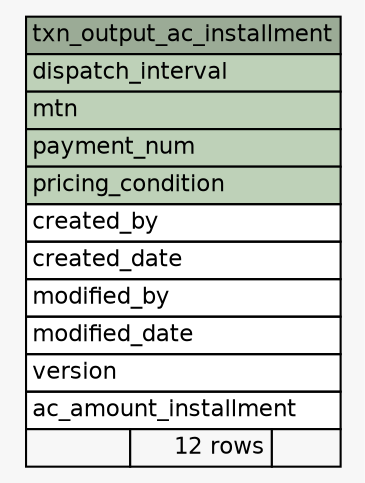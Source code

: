 // dot 2.36.0 on Mac OS X 10.12.6
// SchemaSpy rev 590
digraph "txn_output_ac_installment" {
  graph [
    rankdir="RL"
    bgcolor="#f7f7f7"
    nodesep="0.18"
    ranksep="0.46"
    fontname="Helvetica"
    fontsize="11"
  ];
  node [
    fontname="Helvetica"
    fontsize="11"
    shape="plaintext"
  ];
  edge [
    arrowsize="0.8"
  ];
  "txn_output_ac_installment" [
    label=<
    <TABLE BORDER="0" CELLBORDER="1" CELLSPACING="0" BGCOLOR="#ffffff">
      <TR><TD COLSPAN="3" BGCOLOR="#9bab96" ALIGN="CENTER">txn_output_ac_installment</TD></TR>
      <TR><TD PORT="dispatch_interval" COLSPAN="3" BGCOLOR="#bed1b8" ALIGN="LEFT">dispatch_interval</TD></TR>
      <TR><TD PORT="mtn" COLSPAN="3" BGCOLOR="#bed1b8" ALIGN="LEFT">mtn</TD></TR>
      <TR><TD PORT="payment_num" COLSPAN="3" BGCOLOR="#bed1b8" ALIGN="LEFT">payment_num</TD></TR>
      <TR><TD PORT="pricing_condition" COLSPAN="3" BGCOLOR="#bed1b8" ALIGN="LEFT">pricing_condition</TD></TR>
      <TR><TD PORT="created_by" COLSPAN="3" ALIGN="LEFT">created_by</TD></TR>
      <TR><TD PORT="created_date" COLSPAN="3" ALIGN="LEFT">created_date</TD></TR>
      <TR><TD PORT="modified_by" COLSPAN="3" ALIGN="LEFT">modified_by</TD></TR>
      <TR><TD PORT="modified_date" COLSPAN="3" ALIGN="LEFT">modified_date</TD></TR>
      <TR><TD PORT="version" COLSPAN="3" ALIGN="LEFT">version</TD></TR>
      <TR><TD PORT="ac_amount_installment" COLSPAN="3" ALIGN="LEFT">ac_amount_installment</TD></TR>
      <TR><TD ALIGN="LEFT" BGCOLOR="#f7f7f7">  </TD><TD ALIGN="RIGHT" BGCOLOR="#f7f7f7">12 rows</TD><TD ALIGN="RIGHT" BGCOLOR="#f7f7f7">  </TD></TR>
    </TABLE>>
    URL="tables/txn_output_ac_installment.html"
    tooltip="txn_output_ac_installment"
  ];
}
